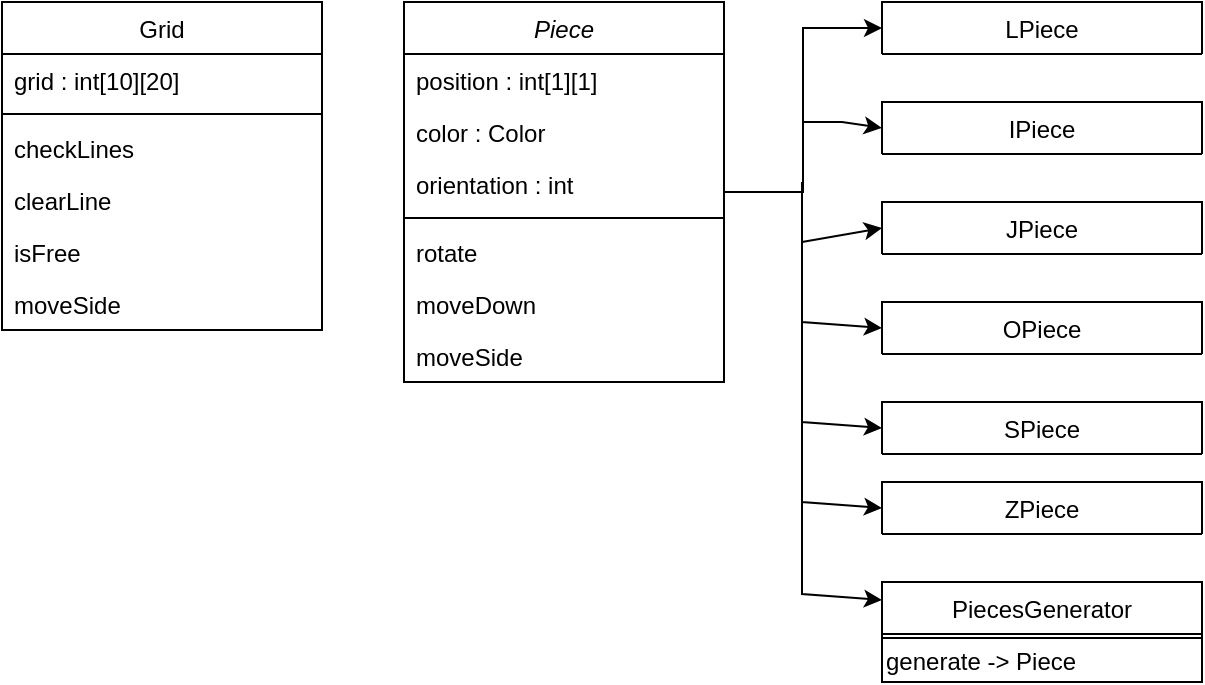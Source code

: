 <mxfile version="15.9.4" type="device"><diagram id="C5RBs43oDa-KdzZeNtuy" name="Page-1"><mxGraphModel dx="769" dy="408" grid="1" gridSize="10" guides="1" tooltips="1" connect="1" arrows="1" fold="1" page="1" pageScale="1" pageWidth="827" pageHeight="1169" math="0" shadow="0"><root><mxCell id="WIyWlLk6GJQsqaUBKTNV-0"/><mxCell id="WIyWlLk6GJQsqaUBKTNV-1" parent="WIyWlLk6GJQsqaUBKTNV-0"/><mxCell id="T17YhF-RtMV9f0JmgapL-14" value="" style="edgeStyle=orthogonalEdgeStyle;rounded=0;orthogonalLoop=1;jettySize=auto;html=1;entryX=0;entryY=0.5;entryDx=0;entryDy=0;" edge="1" parent="WIyWlLk6GJQsqaUBKTNV-1" source="zkfFHV4jXpPFQw0GAbJ--0" target="T17YhF-RtMV9f0JmgapL-6"><mxGeometry relative="1" as="geometry"/></mxCell><mxCell id="zkfFHV4jXpPFQw0GAbJ--0" value="Piece&#10;" style="swimlane;fontStyle=2;align=center;verticalAlign=top;childLayout=stackLayout;horizontal=1;startSize=26;horizontalStack=0;resizeParent=1;resizeLast=0;collapsible=1;marginBottom=0;rounded=0;shadow=0;strokeWidth=1;" parent="WIyWlLk6GJQsqaUBKTNV-1" vertex="1"><mxGeometry x="401" y="60" width="160" height="190" as="geometry"><mxRectangle x="220" y="120" width="160" height="26" as="alternateBounds"/></mxGeometry></mxCell><mxCell id="zkfFHV4jXpPFQw0GAbJ--1" value="position : int[1][1]" style="text;align=left;verticalAlign=top;spacingLeft=4;spacingRight=4;overflow=hidden;rotatable=0;points=[[0,0.5],[1,0.5]];portConstraint=eastwest;" parent="zkfFHV4jXpPFQw0GAbJ--0" vertex="1"><mxGeometry y="26" width="160" height="26" as="geometry"/></mxCell><mxCell id="zkfFHV4jXpPFQw0GAbJ--2" value="color : Color" style="text;align=left;verticalAlign=top;spacingLeft=4;spacingRight=4;overflow=hidden;rotatable=0;points=[[0,0.5],[1,0.5]];portConstraint=eastwest;rounded=0;shadow=0;html=0;" parent="zkfFHV4jXpPFQw0GAbJ--0" vertex="1"><mxGeometry y="52" width="160" height="26" as="geometry"/></mxCell><mxCell id="zkfFHV4jXpPFQw0GAbJ--3" value="orientation : int" style="text;align=left;verticalAlign=top;spacingLeft=4;spacingRight=4;overflow=hidden;rotatable=0;points=[[0,0.5],[1,0.5]];portConstraint=eastwest;rounded=0;shadow=0;html=0;" parent="zkfFHV4jXpPFQw0GAbJ--0" vertex="1"><mxGeometry y="78" width="160" height="26" as="geometry"/></mxCell><mxCell id="zkfFHV4jXpPFQw0GAbJ--4" value="" style="line;html=1;strokeWidth=1;align=left;verticalAlign=middle;spacingTop=-1;spacingLeft=3;spacingRight=3;rotatable=0;labelPosition=right;points=[];portConstraint=eastwest;" parent="zkfFHV4jXpPFQw0GAbJ--0" vertex="1"><mxGeometry y="104" width="160" height="8" as="geometry"/></mxCell><mxCell id="T17YhF-RtMV9f0JmgapL-2" value="rotate" style="text;align=left;verticalAlign=top;spacingLeft=4;spacingRight=4;overflow=hidden;rotatable=0;points=[[0,0.5],[1,0.5]];portConstraint=eastwest;" vertex="1" parent="zkfFHV4jXpPFQw0GAbJ--0"><mxGeometry y="112" width="160" height="26" as="geometry"/></mxCell><mxCell id="T17YhF-RtMV9f0JmgapL-3" value="moveDown" style="text;align=left;verticalAlign=top;spacingLeft=4;spacingRight=4;overflow=hidden;rotatable=0;points=[[0,0.5],[1,0.5]];portConstraint=eastwest;" vertex="1" parent="zkfFHV4jXpPFQw0GAbJ--0"><mxGeometry y="138" width="160" height="26" as="geometry"/></mxCell><mxCell id="T17YhF-RtMV9f0JmgapL-4" value="moveSide" style="text;align=left;verticalAlign=top;spacingLeft=4;spacingRight=4;overflow=hidden;rotatable=0;points=[[0,0.5],[1,0.5]];portConstraint=eastwest;" vertex="1" parent="zkfFHV4jXpPFQw0GAbJ--0"><mxGeometry y="164" width="160" height="26" as="geometry"/></mxCell><mxCell id="T17YhF-RtMV9f0JmgapL-6" value="LPiece" style="swimlane;fontStyle=0;align=center;verticalAlign=top;childLayout=stackLayout;horizontal=1;startSize=26;horizontalStack=0;resizeParent=1;resizeLast=0;collapsible=1;marginBottom=0;rounded=0;shadow=0;strokeWidth=1;" vertex="1" collapsed="1" parent="WIyWlLk6GJQsqaUBKTNV-1"><mxGeometry x="640" y="60" width="160" height="26" as="geometry"><mxRectangle x="460" y="120" width="160" height="40" as="alternateBounds"/></mxGeometry></mxCell><mxCell id="T17YhF-RtMV9f0JmgapL-10" value="" style="line;html=1;strokeWidth=1;align=left;verticalAlign=middle;spacingTop=-1;spacingLeft=3;spacingRight=3;rotatable=0;labelPosition=right;points=[];portConstraint=eastwest;" vertex="1" parent="T17YhF-RtMV9f0JmgapL-6"><mxGeometry y="26" width="160" height="8" as="geometry"/></mxCell><mxCell id="T17YhF-RtMV9f0JmgapL-24" value="" style="endArrow=classic;html=1;rounded=0;entryX=0;entryY=0.5;entryDx=0;entryDy=0;" edge="1" parent="WIyWlLk6GJQsqaUBKTNV-1" target="T17YhF-RtMV9f0JmgapL-25"><mxGeometry width="50" height="50" relative="1" as="geometry"><mxPoint x="600" y="150" as="sourcePoint"/><mxPoint x="640" y="220" as="targetPoint"/><Array as="points"><mxPoint x="600" y="220"/></Array></mxGeometry></mxCell><mxCell id="T17YhF-RtMV9f0JmgapL-25" value="OPiece" style="swimlane;fontStyle=0;align=center;verticalAlign=top;childLayout=stackLayout;horizontal=1;startSize=26;horizontalStack=0;resizeParent=1;resizeLast=0;collapsible=1;marginBottom=0;rounded=0;shadow=0;strokeWidth=1;" vertex="1" collapsed="1" parent="WIyWlLk6GJQsqaUBKTNV-1"><mxGeometry x="640" y="210" width="160" height="26" as="geometry"><mxRectangle x="460" y="270" width="160" height="40" as="alternateBounds"/></mxGeometry></mxCell><mxCell id="T17YhF-RtMV9f0JmgapL-26" value="" style="line;html=1;strokeWidth=1;align=left;verticalAlign=middle;spacingTop=-1;spacingLeft=3;spacingRight=3;rotatable=0;labelPosition=right;points=[];portConstraint=eastwest;" vertex="1" parent="T17YhF-RtMV9f0JmgapL-25"><mxGeometry y="26" width="160" height="8" as="geometry"/></mxCell><mxCell id="T17YhF-RtMV9f0JmgapL-27" value="" style="endArrow=classic;html=1;rounded=0;entryX=0;entryY=0.5;entryDx=0;entryDy=0;" edge="1" parent="WIyWlLk6GJQsqaUBKTNV-1" target="T17YhF-RtMV9f0JmgapL-28"><mxGeometry width="50" height="50" relative="1" as="geometry"><mxPoint x="600" y="180" as="sourcePoint"/><mxPoint x="640" y="180" as="targetPoint"/><Array as="points"><mxPoint x="600" y="180"/></Array></mxGeometry></mxCell><mxCell id="T17YhF-RtMV9f0JmgapL-28" value="JPiece" style="swimlane;fontStyle=0;align=center;verticalAlign=top;childLayout=stackLayout;horizontal=1;startSize=26;horizontalStack=0;resizeParent=1;resizeLast=0;collapsible=1;marginBottom=0;rounded=0;shadow=0;strokeWidth=1;" vertex="1" collapsed="1" parent="WIyWlLk6GJQsqaUBKTNV-1"><mxGeometry x="640" y="160" width="160" height="26" as="geometry"><mxRectangle x="460" y="120" width="160" height="40" as="alternateBounds"/></mxGeometry></mxCell><mxCell id="T17YhF-RtMV9f0JmgapL-29" value="" style="line;html=1;strokeWidth=1;align=left;verticalAlign=middle;spacingTop=-1;spacingLeft=3;spacingRight=3;rotatable=0;labelPosition=right;points=[];portConstraint=eastwest;" vertex="1" parent="T17YhF-RtMV9f0JmgapL-28"><mxGeometry y="26" width="160" height="8" as="geometry"/></mxCell><mxCell id="T17YhF-RtMV9f0JmgapL-30" value="" style="endArrow=classic;html=1;rounded=0;entryX=0;entryY=0.5;entryDx=0;entryDy=0;" edge="1" parent="WIyWlLk6GJQsqaUBKTNV-1" target="T17YhF-RtMV9f0JmgapL-31"><mxGeometry width="50" height="50" relative="1" as="geometry"><mxPoint x="600" y="120" as="sourcePoint"/><mxPoint x="640" y="120" as="targetPoint"/><Array as="points"><mxPoint x="600" y="120"/><mxPoint x="620" y="120"/></Array></mxGeometry></mxCell><mxCell id="T17YhF-RtMV9f0JmgapL-31" value="IPiece" style="swimlane;fontStyle=0;align=center;verticalAlign=top;childLayout=stackLayout;horizontal=1;startSize=26;horizontalStack=0;resizeParent=1;resizeLast=0;collapsible=1;marginBottom=0;rounded=0;shadow=0;strokeWidth=1;" vertex="1" collapsed="1" parent="WIyWlLk6GJQsqaUBKTNV-1"><mxGeometry x="640" y="110" width="160" height="26" as="geometry"><mxRectangle x="460" y="120" width="160" height="40" as="alternateBounds"/></mxGeometry></mxCell><mxCell id="T17YhF-RtMV9f0JmgapL-32" value="" style="line;html=1;strokeWidth=1;align=left;verticalAlign=middle;spacingTop=-1;spacingLeft=3;spacingRight=3;rotatable=0;labelPosition=right;points=[];portConstraint=eastwest;" vertex="1" parent="T17YhF-RtMV9f0JmgapL-31"><mxGeometry y="26" width="160" height="8" as="geometry"/></mxCell><mxCell id="T17YhF-RtMV9f0JmgapL-33" value="" style="endArrow=classic;html=1;rounded=0;entryX=0;entryY=0.5;entryDx=0;entryDy=0;" edge="1" parent="WIyWlLk6GJQsqaUBKTNV-1" target="T17YhF-RtMV9f0JmgapL-34"><mxGeometry width="50" height="50" relative="1" as="geometry"><mxPoint x="600" y="200" as="sourcePoint"/><mxPoint x="640" y="270" as="targetPoint"/><Array as="points"><mxPoint x="600" y="270"/></Array></mxGeometry></mxCell><mxCell id="T17YhF-RtMV9f0JmgapL-34" value="SPiece" style="swimlane;fontStyle=0;align=center;verticalAlign=top;childLayout=stackLayout;horizontal=1;startSize=26;horizontalStack=0;resizeParent=1;resizeLast=0;collapsible=1;marginBottom=0;rounded=0;shadow=0;strokeWidth=1;" vertex="1" collapsed="1" parent="WIyWlLk6GJQsqaUBKTNV-1"><mxGeometry x="640" y="260" width="160" height="26" as="geometry"><mxRectangle x="460" y="320" width="160" height="40" as="alternateBounds"/></mxGeometry></mxCell><mxCell id="T17YhF-RtMV9f0JmgapL-35" value="" style="line;html=1;strokeWidth=1;align=left;verticalAlign=middle;spacingTop=-1;spacingLeft=3;spacingRight=3;rotatable=0;labelPosition=right;points=[];portConstraint=eastwest;" vertex="1" parent="T17YhF-RtMV9f0JmgapL-34"><mxGeometry y="26" width="160" height="8" as="geometry"/></mxCell><mxCell id="T17YhF-RtMV9f0JmgapL-36" value="" style="endArrow=classic;html=1;rounded=0;entryX=0;entryY=0.5;entryDx=0;entryDy=0;" edge="1" parent="WIyWlLk6GJQsqaUBKTNV-1" target="T17YhF-RtMV9f0JmgapL-37"><mxGeometry width="50" height="50" relative="1" as="geometry"><mxPoint x="600" y="240" as="sourcePoint"/><mxPoint x="640" y="313" as="targetPoint"/><Array as="points"><mxPoint x="600" y="310"/></Array></mxGeometry></mxCell><mxCell id="T17YhF-RtMV9f0JmgapL-37" value="ZPiece" style="swimlane;fontStyle=0;align=center;verticalAlign=top;childLayout=stackLayout;horizontal=1;startSize=26;horizontalStack=0;resizeParent=1;resizeLast=0;collapsible=1;marginBottom=0;rounded=0;shadow=0;strokeWidth=1;" vertex="1" collapsed="1" parent="WIyWlLk6GJQsqaUBKTNV-1"><mxGeometry x="640" y="300" width="160" height="26" as="geometry"><mxRectangle x="460" y="320" width="160" height="40" as="alternateBounds"/></mxGeometry></mxCell><mxCell id="T17YhF-RtMV9f0JmgapL-38" value="" style="line;html=1;strokeWidth=1;align=left;verticalAlign=middle;spacingTop=-1;spacingLeft=3;spacingRight=3;rotatable=0;labelPosition=right;points=[];portConstraint=eastwest;" vertex="1" parent="T17YhF-RtMV9f0JmgapL-37"><mxGeometry y="26" width="160" height="8" as="geometry"/></mxCell><mxCell id="T17YhF-RtMV9f0JmgapL-39" value="" style="endArrow=classic;html=1;rounded=0;entryX=0;entryY=0.5;entryDx=0;entryDy=0;" edge="1" parent="WIyWlLk6GJQsqaUBKTNV-1"><mxGeometry width="50" height="50" relative="1" as="geometry"><mxPoint x="600" y="286" as="sourcePoint"/><mxPoint x="640" y="359" as="targetPoint"/><Array as="points"><mxPoint x="600" y="356"/></Array></mxGeometry></mxCell><mxCell id="T17YhF-RtMV9f0JmgapL-40" value="PiecesGenerator" style="swimlane;fontStyle=0;align=center;verticalAlign=top;childLayout=stackLayout;horizontal=1;startSize=26;horizontalStack=0;resizeParent=1;resizeLast=0;collapsible=1;marginBottom=0;rounded=0;shadow=0;strokeWidth=1;" vertex="1" parent="WIyWlLk6GJQsqaUBKTNV-1"><mxGeometry x="640" y="350" width="160" height="50" as="geometry"><mxRectangle x="640" y="350" width="160" height="26" as="alternateBounds"/></mxGeometry></mxCell><mxCell id="T17YhF-RtMV9f0JmgapL-41" value="" style="line;html=1;strokeWidth=1;align=left;verticalAlign=middle;spacingTop=-1;spacingLeft=3;spacingRight=3;rotatable=0;labelPosition=right;points=[];portConstraint=eastwest;" vertex="1" parent="T17YhF-RtMV9f0JmgapL-40"><mxGeometry y="26" width="160" height="4" as="geometry"/></mxCell><mxCell id="T17YhF-RtMV9f0JmgapL-44" value="generate -&amp;gt; Piece" style="text;html=1;align=left;verticalAlign=middle;resizable=0;points=[];autosize=1;strokeColor=none;fillColor=none;" vertex="1" parent="T17YhF-RtMV9f0JmgapL-40"><mxGeometry y="30" width="160" height="20" as="geometry"/></mxCell><mxCell id="T17YhF-RtMV9f0JmgapL-51" value="Grid" style="swimlane;fontStyle=0;align=center;verticalAlign=top;childLayout=stackLayout;horizontal=1;startSize=26;horizontalStack=0;resizeParent=1;resizeLast=0;collapsible=1;marginBottom=0;rounded=0;shadow=0;strokeWidth=1;" vertex="1" parent="WIyWlLk6GJQsqaUBKTNV-1"><mxGeometry x="200" y="60" width="160" height="164" as="geometry"><mxRectangle x="220" y="120" width="160" height="26" as="alternateBounds"/></mxGeometry></mxCell><mxCell id="T17YhF-RtMV9f0JmgapL-52" value="grid : int[10][20]" style="text;align=left;verticalAlign=top;spacingLeft=4;spacingRight=4;overflow=hidden;rotatable=0;points=[[0,0.5],[1,0.5]];portConstraint=eastwest;" vertex="1" parent="T17YhF-RtMV9f0JmgapL-51"><mxGeometry y="26" width="160" height="26" as="geometry"/></mxCell><mxCell id="T17YhF-RtMV9f0JmgapL-55" value="" style="line;html=1;strokeWidth=1;align=left;verticalAlign=middle;spacingTop=-1;spacingLeft=3;spacingRight=3;rotatable=0;labelPosition=right;points=[];portConstraint=eastwest;" vertex="1" parent="T17YhF-RtMV9f0JmgapL-51"><mxGeometry y="52" width="160" height="8" as="geometry"/></mxCell><mxCell id="T17YhF-RtMV9f0JmgapL-56" value="checkLines" style="text;align=left;verticalAlign=top;spacingLeft=4;spacingRight=4;overflow=hidden;rotatable=0;points=[[0,0.5],[1,0.5]];portConstraint=eastwest;" vertex="1" parent="T17YhF-RtMV9f0JmgapL-51"><mxGeometry y="60" width="160" height="26" as="geometry"/></mxCell><mxCell id="T17YhF-RtMV9f0JmgapL-57" value="clearLine" style="text;align=left;verticalAlign=top;spacingLeft=4;spacingRight=4;overflow=hidden;rotatable=0;points=[[0,0.5],[1,0.5]];portConstraint=eastwest;" vertex="1" parent="T17YhF-RtMV9f0JmgapL-51"><mxGeometry y="86" width="160" height="26" as="geometry"/></mxCell><mxCell id="T17YhF-RtMV9f0JmgapL-61" value="isFree" style="text;align=left;verticalAlign=top;spacingLeft=4;spacingRight=4;overflow=hidden;rotatable=0;points=[[0,0.5],[1,0.5]];portConstraint=eastwest;" vertex="1" parent="T17YhF-RtMV9f0JmgapL-51"><mxGeometry y="112" width="160" height="26" as="geometry"/></mxCell><mxCell id="T17YhF-RtMV9f0JmgapL-58" value="moveSide" style="text;align=left;verticalAlign=top;spacingLeft=4;spacingRight=4;overflow=hidden;rotatable=0;points=[[0,0.5],[1,0.5]];portConstraint=eastwest;" vertex="1" parent="T17YhF-RtMV9f0JmgapL-51"><mxGeometry y="138" width="160" height="26" as="geometry"/></mxCell></root></mxGraphModel></diagram></mxfile>